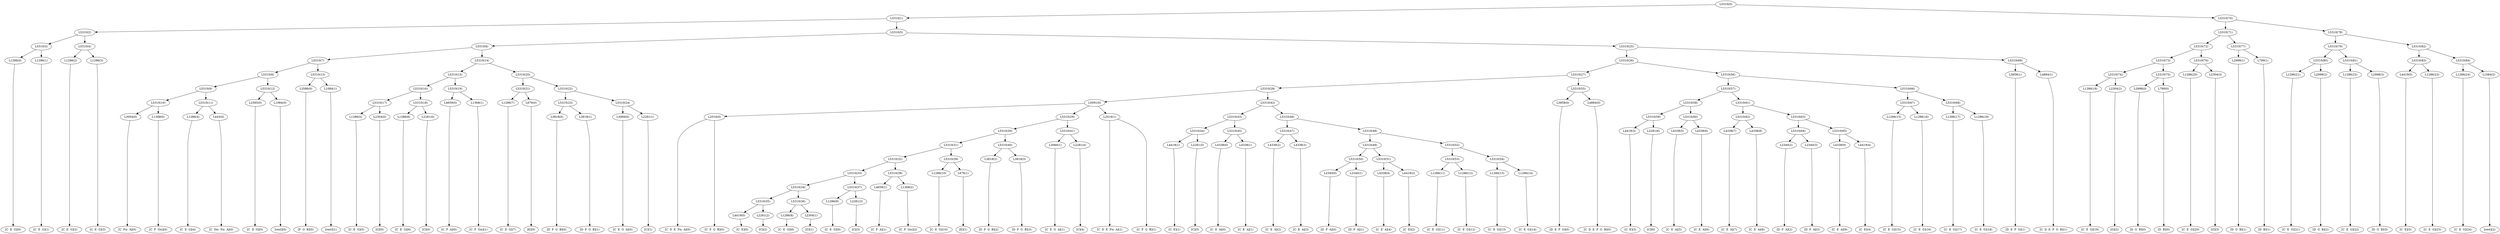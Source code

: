 digraph sample{
"L1286(0)"->"[C  E  G](0)"
"L1286(1)"->"[C  E  G](1)"
"L5310(3)"->"L1286(0)"
"L5310(3)"->"L1286(1)"
"L1286(2)"->"[C  E  G](2)"
"L1286(3)"->"[C  E  G](3)"
"L5310(4)"->"L1286(2)"
"L5310(4)"->"L1286(3)"
"L5310(2)"->"L5310(3)"
"L5310(2)"->"L5310(4)"
"L3004(0)"->"[C  Fis  A](0)"
"L1368(0)"->"[C  F  Gis](0)"
"L5310(10)"->"L3004(0)"
"L5310(10)"->"L1368(0)"
"L1286(4)"->"[C  E  G](4)"
"L443(0)"->"[C  Dis  Fis  A](0)"
"L5310(11)"->"L1286(4)"
"L5310(11)"->"L443(0)"
"L5310(9)"->"L5310(10)"
"L5310(9)"->"L5310(11)"
"L2585(0)"->"[C  D  G](0)"
"L1084(0)"->"[rest](0)"
"L5310(12)"->"L2585(0)"
"L5310(12)"->"L1084(0)"
"L5310(8)"->"L5310(9)"
"L5310(8)"->"L5310(12)"
"L3586(0)"->"[F  G  B](0)"
"L1084(1)"->"[rest](1)"
"L5310(13)"->"L3586(0)"
"L5310(13)"->"L1084(1)"
"L5310(7)"->"L5310(8)"
"L5310(7)"->"L5310(13)"
"L1286(5)"->"[C  E  G](5)"
"L2304(0)"->"[G](0)"
"L5310(17)"->"L1286(5)"
"L5310(17)"->"L2304(0)"
"L1286(6)"->"[C  E  G](6)"
"L2281(0)"->"[C](0)"
"L5310(18)"->"L1286(6)"
"L5310(18)"->"L2281(0)"
"L5310(16)"->"L5310(17)"
"L5310(16)"->"L5310(18)"
"L4659(0)"->"[C  F  A](0)"
"L1368(1)"->"[C  F  Gis](1)"
"L5310(19)"->"L4659(0)"
"L5310(19)"->"L1368(1)"
"L5310(15)"->"L5310(16)"
"L5310(15)"->"L5310(19)"
"L1286(7)"->"[C  E  G](7)"
"L676(0)"->"[E](0)"
"L5310(21)"->"L1286(7)"
"L5310(21)"->"L676(0)"
"L3818(0)"->"[D  F  G  B](0)"
"L3818(1)"->"[D  F  G  B](1)"
"L5310(23)"->"L3818(0)"
"L5310(23)"->"L3818(1)"
"L3060(0)"->"[C  E  G  A](0)"
"L2281(1)"->"[C](1)"
"L5310(24)"->"L3060(0)"
"L5310(24)"->"L2281(1)"
"L5310(22)"->"L5310(23)"
"L5310(22)"->"L5310(24)"
"L5310(20)"->"L5310(21)"
"L5310(20)"->"L5310(22)"
"L5310(14)"->"L5310(15)"
"L5310(14)"->"L5310(20)"
"L5310(6)"->"L5310(7)"
"L5310(6)"->"L5310(14)"
"L2016(0)"->"[C  D  E  Fis  A](0)"
"L2016(0)"->"[C  F  G  B](0)"
"L4419(0)"->"[C  E](0)"
"L2281(2)"->"[C](2)"
"L5310(35)"->"L4419(0)"
"L5310(35)"->"L2281(2)"
"L1286(8)"->"[C  E  G](8)"
"L2304(1)"->"[G](1)"
"L5310(36)"->"L1286(8)"
"L5310(36)"->"L2304(1)"
"L5310(34)"->"L5310(35)"
"L5310(34)"->"L5310(36)"
"L1286(9)"->"[C  E  G](9)"
"L2281(3)"->"[C](3)"
"L5310(37)"->"L1286(9)"
"L5310(37)"->"L2281(3)"
"L5310(33)"->"L5310(34)"
"L5310(33)"->"L5310(37)"
"L4659(1)"->"[C  F  A](1)"
"L1368(2)"->"[C  F  Gis](2)"
"L5310(38)"->"L4659(1)"
"L5310(38)"->"L1368(2)"
"L5310(32)"->"L5310(33)"
"L5310(32)"->"L5310(38)"
"L1286(10)"->"[C  E  G](10)"
"L676(1)"->"[E](1)"
"L5310(39)"->"L1286(10)"
"L5310(39)"->"L676(1)"
"L5310(31)"->"L5310(32)"
"L5310(31)"->"L5310(39)"
"L3818(2)"->"[D  F  G  B](2)"
"L3818(3)"->"[D  F  G  B](3)"
"L5310(40)"->"L3818(2)"
"L5310(40)"->"L3818(3)"
"L5310(30)"->"L5310(31)"
"L5310(30)"->"L5310(40)"
"L3060(1)"->"[C  E  G  A](1)"
"L2281(4)"->"[C](4)"
"L5310(41)"->"L3060(1)"
"L5310(41)"->"L2281(4)"
"L5310(29)"->"L5310(30)"
"L5310(29)"->"L5310(41)"
"L2016(1)"->"[C  D  E  Fis  A](1)"
"L2016(1)"->"[C  F  G  B](1)"
"L5091(0)"->"L2016(0)"
"L5091(0)"->"L5310(29)"
"L5091(0)"->"L2016(1)"
"L4419(1)"->"[C  E](1)"
"L2281(5)"->"[C](5)"
"L5310(44)"->"L4419(1)"
"L5310(44)"->"L2281(5)"
"L4338(0)"->"[C  E  A](0)"
"L4338(1)"->"[C  E  A](1)"
"L5310(45)"->"L4338(0)"
"L5310(45)"->"L4338(1)"
"L5310(43)"->"L5310(44)"
"L5310(43)"->"L5310(45)"
"L4338(2)"->"[C  E  A](2)"
"L4338(3)"->"[C  E  A](3)"
"L5310(47)"->"L4338(2)"
"L5310(47)"->"L4338(3)"
"L2340(0)"->"[D  F  A](0)"
"L2340(1)"->"[D  F  A](1)"
"L5310(50)"->"L2340(0)"
"L5310(50)"->"L2340(1)"
"L4338(4)"->"[C  E  A](4)"
"L4419(2)"->"[C  E](2)"
"L5310(51)"->"L4338(4)"
"L5310(51)"->"L4419(2)"
"L5310(49)"->"L5310(50)"
"L5310(49)"->"L5310(51)"
"L1286(11)"->"[C  E  G](11)"
"L1286(12)"->"[C  E  G](12)"
"L5310(53)"->"L1286(11)"
"L5310(53)"->"L1286(12)"
"L1286(13)"->"[C  E  G](13)"
"L1286(14)"->"[C  E  G](14)"
"L5310(54)"->"L1286(13)"
"L5310(54)"->"L1286(14)"
"L5310(52)"->"L5310(53)"
"L5310(52)"->"L5310(54)"
"L5310(48)"->"L5310(49)"
"L5310(48)"->"L5310(52)"
"L5310(46)"->"L5310(47)"
"L5310(46)"->"L5310(48)"
"L5310(42)"->"L5310(43)"
"L5310(42)"->"L5310(46)"
"L5310(28)"->"L5091(0)"
"L5310(28)"->"L5310(42)"
"L3858(0)"->"[D  E  F  G](0)"
"L4884(0)"->"[C  D  E  F  G  B](0)"
"L5310(55)"->"L3858(0)"
"L5310(55)"->"L4884(0)"
"L5310(27)"->"L5310(28)"
"L5310(27)"->"L5310(55)"
"L4419(3)"->"[C  E](3)"
"L2281(6)"->"[C](6)"
"L5310(59)"->"L4419(3)"
"L5310(59)"->"L2281(6)"
"L4338(5)"->"[C  E  A](5)"
"L4338(6)"->"[C  E  A](6)"
"L5310(60)"->"L4338(5)"
"L5310(60)"->"L4338(6)"
"L5310(58)"->"L5310(59)"
"L5310(58)"->"L5310(60)"
"L4338(7)"->"[C  E  A](7)"
"L4338(8)"->"[C  E  A](8)"
"L5310(62)"->"L4338(7)"
"L5310(62)"->"L4338(8)"
"L2340(2)"->"[D  F  A](2)"
"L2340(3)"->"[D  F  A](3)"
"L5310(64)"->"L2340(2)"
"L5310(64)"->"L2340(3)"
"L4338(9)"->"[C  E  A](9)"
"L4419(4)"->"[C  E](4)"
"L5310(65)"->"L4338(9)"
"L5310(65)"->"L4419(4)"
"L5310(63)"->"L5310(64)"
"L5310(63)"->"L5310(65)"
"L5310(61)"->"L5310(62)"
"L5310(61)"->"L5310(63)"
"L5310(57)"->"L5310(58)"
"L5310(57)"->"L5310(61)"
"L1286(15)"->"[C  E  G](15)"
"L1286(16)"->"[C  E  G](16)"
"L5310(67)"->"L1286(15)"
"L5310(67)"->"L1286(16)"
"L1286(17)"->"[C  E  G](17)"
"L1286(18)"->"[C  E  G](18)"
"L5310(68)"->"L1286(17)"
"L5310(68)"->"L1286(18)"
"L5310(66)"->"L5310(67)"
"L5310(66)"->"L5310(68)"
"L5310(56)"->"L5310(57)"
"L5310(56)"->"L5310(66)"
"L5310(26)"->"L5310(27)"
"L5310(26)"->"L5310(56)"
"L3858(1)"->"[D  E  F  G](1)"
"L4884(1)"->"[C  D  E  F  G  B](1)"
"L5310(69)"->"L3858(1)"
"L5310(69)"->"L4884(1)"
"L5310(25)"->"L5310(26)"
"L5310(25)"->"L5310(69)"
"L5310(5)"->"L5310(6)"
"L5310(5)"->"L5310(25)"
"L5310(1)"->"L5310(2)"
"L5310(1)"->"L5310(5)"
"L1286(19)"->"[C  E  G](19)"
"L2304(2)"->"[G](2)"
"L5310(74)"->"L1286(19)"
"L5310(74)"->"L2304(2)"
"L2998(0)"->"[D  G  B](0)"
"L799(0)"->"[D  B](0)"
"L5310(75)"->"L2998(0)"
"L5310(75)"->"L799(0)"
"L5310(73)"->"L5310(74)"
"L5310(73)"->"L5310(75)"
"L1286(20)"->"[C  E  G](20)"
"L2304(3)"->"[G](3)"
"L5310(76)"->"L1286(20)"
"L5310(76)"->"L2304(3)"
"L5310(72)"->"L5310(73)"
"L5310(72)"->"L5310(76)"
"L2998(1)"->"[D  G  B](1)"
"L799(1)"->"[D  B](1)"
"L5310(77)"->"L2998(1)"
"L5310(77)"->"L799(1)"
"L5310(71)"->"L5310(72)"
"L5310(71)"->"L5310(77)"
"L1286(21)"->"[C  E  G](21)"
"L2998(2)"->"[D  G  B](2)"
"L5310(80)"->"L1286(21)"
"L5310(80)"->"L2998(2)"
"L1286(22)"->"[C  E  G](22)"
"L2998(3)"->"[D  G  B](3)"
"L5310(81)"->"L1286(22)"
"L5310(81)"->"L2998(3)"
"L5310(79)"->"L5310(80)"
"L5310(79)"->"L5310(81)"
"L4419(5)"->"[C  E](5)"
"L1286(23)"->"[C  E  G](23)"
"L5310(83)"->"L4419(5)"
"L5310(83)"->"L1286(23)"
"L1286(24)"->"[C  E  G](24)"
"L1084(2)"->"[rest](2)"
"L5310(84)"->"L1286(24)"
"L5310(84)"->"L1084(2)"
"L5310(82)"->"L5310(83)"
"L5310(82)"->"L5310(84)"
"L5310(78)"->"L5310(79)"
"L5310(78)"->"L5310(82)"
"L5310(70)"->"L5310(71)"
"L5310(70)"->"L5310(78)"
"L5310(0)"->"L5310(1)"
"L5310(0)"->"L5310(70)"
{rank = min; "L5310(0)"}
{rank = same; "L5310(1)"; "L5310(70)";}
{rank = same; "L5310(2)"; "L5310(5)"; "L5310(71)"; "L5310(78)";}
{rank = same; "L5310(3)"; "L5310(4)"; "L5310(6)"; "L5310(25)"; "L5310(72)"; "L5310(77)"; "L5310(79)"; "L5310(82)";}
{rank = same; "L1286(0)"; "L1286(1)"; "L1286(2)"; "L1286(3)"; "L5310(7)"; "L5310(14)"; "L5310(26)"; "L5310(69)"; "L5310(73)"; "L5310(76)"; "L2998(1)"; "L799(1)"; "L5310(80)"; "L5310(81)"; "L5310(83)"; "L5310(84)";}
{rank = same; "L5310(8)"; "L5310(13)"; "L5310(15)"; "L5310(20)"; "L5310(27)"; "L5310(56)"; "L3858(1)"; "L4884(1)"; "L5310(74)"; "L5310(75)"; "L1286(20)"; "L2304(3)"; "L1286(21)"; "L2998(2)"; "L1286(22)"; "L2998(3)"; "L4419(5)"; "L1286(23)"; "L1286(24)"; "L1084(2)";}
{rank = same; "L5310(9)"; "L5310(12)"; "L3586(0)"; "L1084(1)"; "L5310(16)"; "L5310(19)"; "L5310(21)"; "L5310(22)"; "L5310(28)"; "L5310(55)"; "L5310(57)"; "L5310(66)"; "L1286(19)"; "L2304(2)"; "L2998(0)"; "L799(0)";}
{rank = same; "L5310(10)"; "L5310(11)"; "L2585(0)"; "L1084(0)"; "L5310(17)"; "L5310(18)"; "L4659(0)"; "L1368(1)"; "L1286(7)"; "L676(0)"; "L5310(23)"; "L5310(24)"; "L5091(0)"; "L5310(42)"; "L3858(0)"; "L4884(0)"; "L5310(58)"; "L5310(61)"; "L5310(67)"; "L5310(68)";}
{rank = same; "L3004(0)"; "L1368(0)"; "L1286(4)"; "L443(0)"; "L1286(5)"; "L2304(0)"; "L1286(6)"; "L2281(0)"; "L3818(0)"; "L3818(1)"; "L3060(0)"; "L2281(1)"; "L2016(0)"; "L5310(29)"; "L2016(1)"; "L5310(43)"; "L5310(46)"; "L5310(59)"; "L5310(60)"; "L5310(62)"; "L5310(63)"; "L1286(15)"; "L1286(16)"; "L1286(17)"; "L1286(18)";}
{rank = same; "L5310(30)"; "L5310(41)"; "L5310(44)"; "L5310(45)"; "L5310(47)"; "L5310(48)"; "L4419(3)"; "L2281(6)"; "L4338(5)"; "L4338(6)"; "L4338(7)"; "L4338(8)"; "L5310(64)"; "L5310(65)";}
{rank = same; "L5310(31)"; "L5310(40)"; "L3060(1)"; "L2281(4)"; "L4419(1)"; "L2281(5)"; "L4338(0)"; "L4338(1)"; "L4338(2)"; "L4338(3)"; "L5310(49)"; "L5310(52)"; "L2340(2)"; "L2340(3)"; "L4338(9)"; "L4419(4)";}
{rank = same; "L5310(32)"; "L5310(39)"; "L3818(2)"; "L3818(3)"; "L5310(50)"; "L5310(51)"; "L5310(53)"; "L5310(54)";}
{rank = same; "L5310(33)"; "L5310(38)"; "L1286(10)"; "L676(1)"; "L2340(0)"; "L2340(1)"; "L4338(4)"; "L4419(2)"; "L1286(11)"; "L1286(12)"; "L1286(13)"; "L1286(14)";}
{rank = same; "L5310(34)"; "L5310(37)"; "L4659(1)"; "L1368(2)";}
{rank = same; "L5310(35)"; "L5310(36)"; "L1286(9)"; "L2281(3)";}
{rank = same; "L4419(0)"; "L2281(2)"; "L1286(8)"; "L2304(1)";}
{rank = max; "[C  D  E  F  G  B](0)"; "[C  D  E  F  G  B](1)"; "[C  D  E  Fis  A](0)"; "[C  D  E  Fis  A](1)"; "[C  D  G](0)"; "[C  Dis  Fis  A](0)"; "[C  E  A](0)"; "[C  E  A](1)"; "[C  E  A](2)"; "[C  E  A](3)"; "[C  E  A](4)"; "[C  E  A](5)"; "[C  E  A](6)"; "[C  E  A](7)"; "[C  E  A](8)"; "[C  E  A](9)"; "[C  E  G  A](0)"; "[C  E  G  A](1)"; "[C  E  G](0)"; "[C  E  G](1)"; "[C  E  G](10)"; "[C  E  G](11)"; "[C  E  G](12)"; "[C  E  G](13)"; "[C  E  G](14)"; "[C  E  G](15)"; "[C  E  G](16)"; "[C  E  G](17)"; "[C  E  G](18)"; "[C  E  G](19)"; "[C  E  G](2)"; "[C  E  G](20)"; "[C  E  G](21)"; "[C  E  G](22)"; "[C  E  G](23)"; "[C  E  G](24)"; "[C  E  G](3)"; "[C  E  G](4)"; "[C  E  G](5)"; "[C  E  G](6)"; "[C  E  G](7)"; "[C  E  G](8)"; "[C  E  G](9)"; "[C  E](0)"; "[C  E](1)"; "[C  E](2)"; "[C  E](3)"; "[C  E](4)"; "[C  E](5)"; "[C  F  A](0)"; "[C  F  A](1)"; "[C  F  G  B](0)"; "[C  F  G  B](1)"; "[C  F  Gis](0)"; "[C  F  Gis](1)"; "[C  F  Gis](2)"; "[C  Fis  A](0)"; "[C](0)"; "[C](1)"; "[C](2)"; "[C](3)"; "[C](4)"; "[C](5)"; "[C](6)"; "[D  B](0)"; "[D  B](1)"; "[D  E  F  G](0)"; "[D  E  F  G](1)"; "[D  F  A](0)"; "[D  F  A](1)"; "[D  F  A](2)"; "[D  F  A](3)"; "[D  F  G  B](0)"; "[D  F  G  B](1)"; "[D  F  G  B](2)"; "[D  F  G  B](3)"; "[D  G  B](0)"; "[D  G  B](1)"; "[D  G  B](2)"; "[D  G  B](3)"; "[E](0)"; "[E](1)"; "[F  G  B](0)"; "[G](0)"; "[G](1)"; "[G](2)"; "[G](3)"; "[rest](0)"; "[rest](1)"; "[rest](2)";}
}